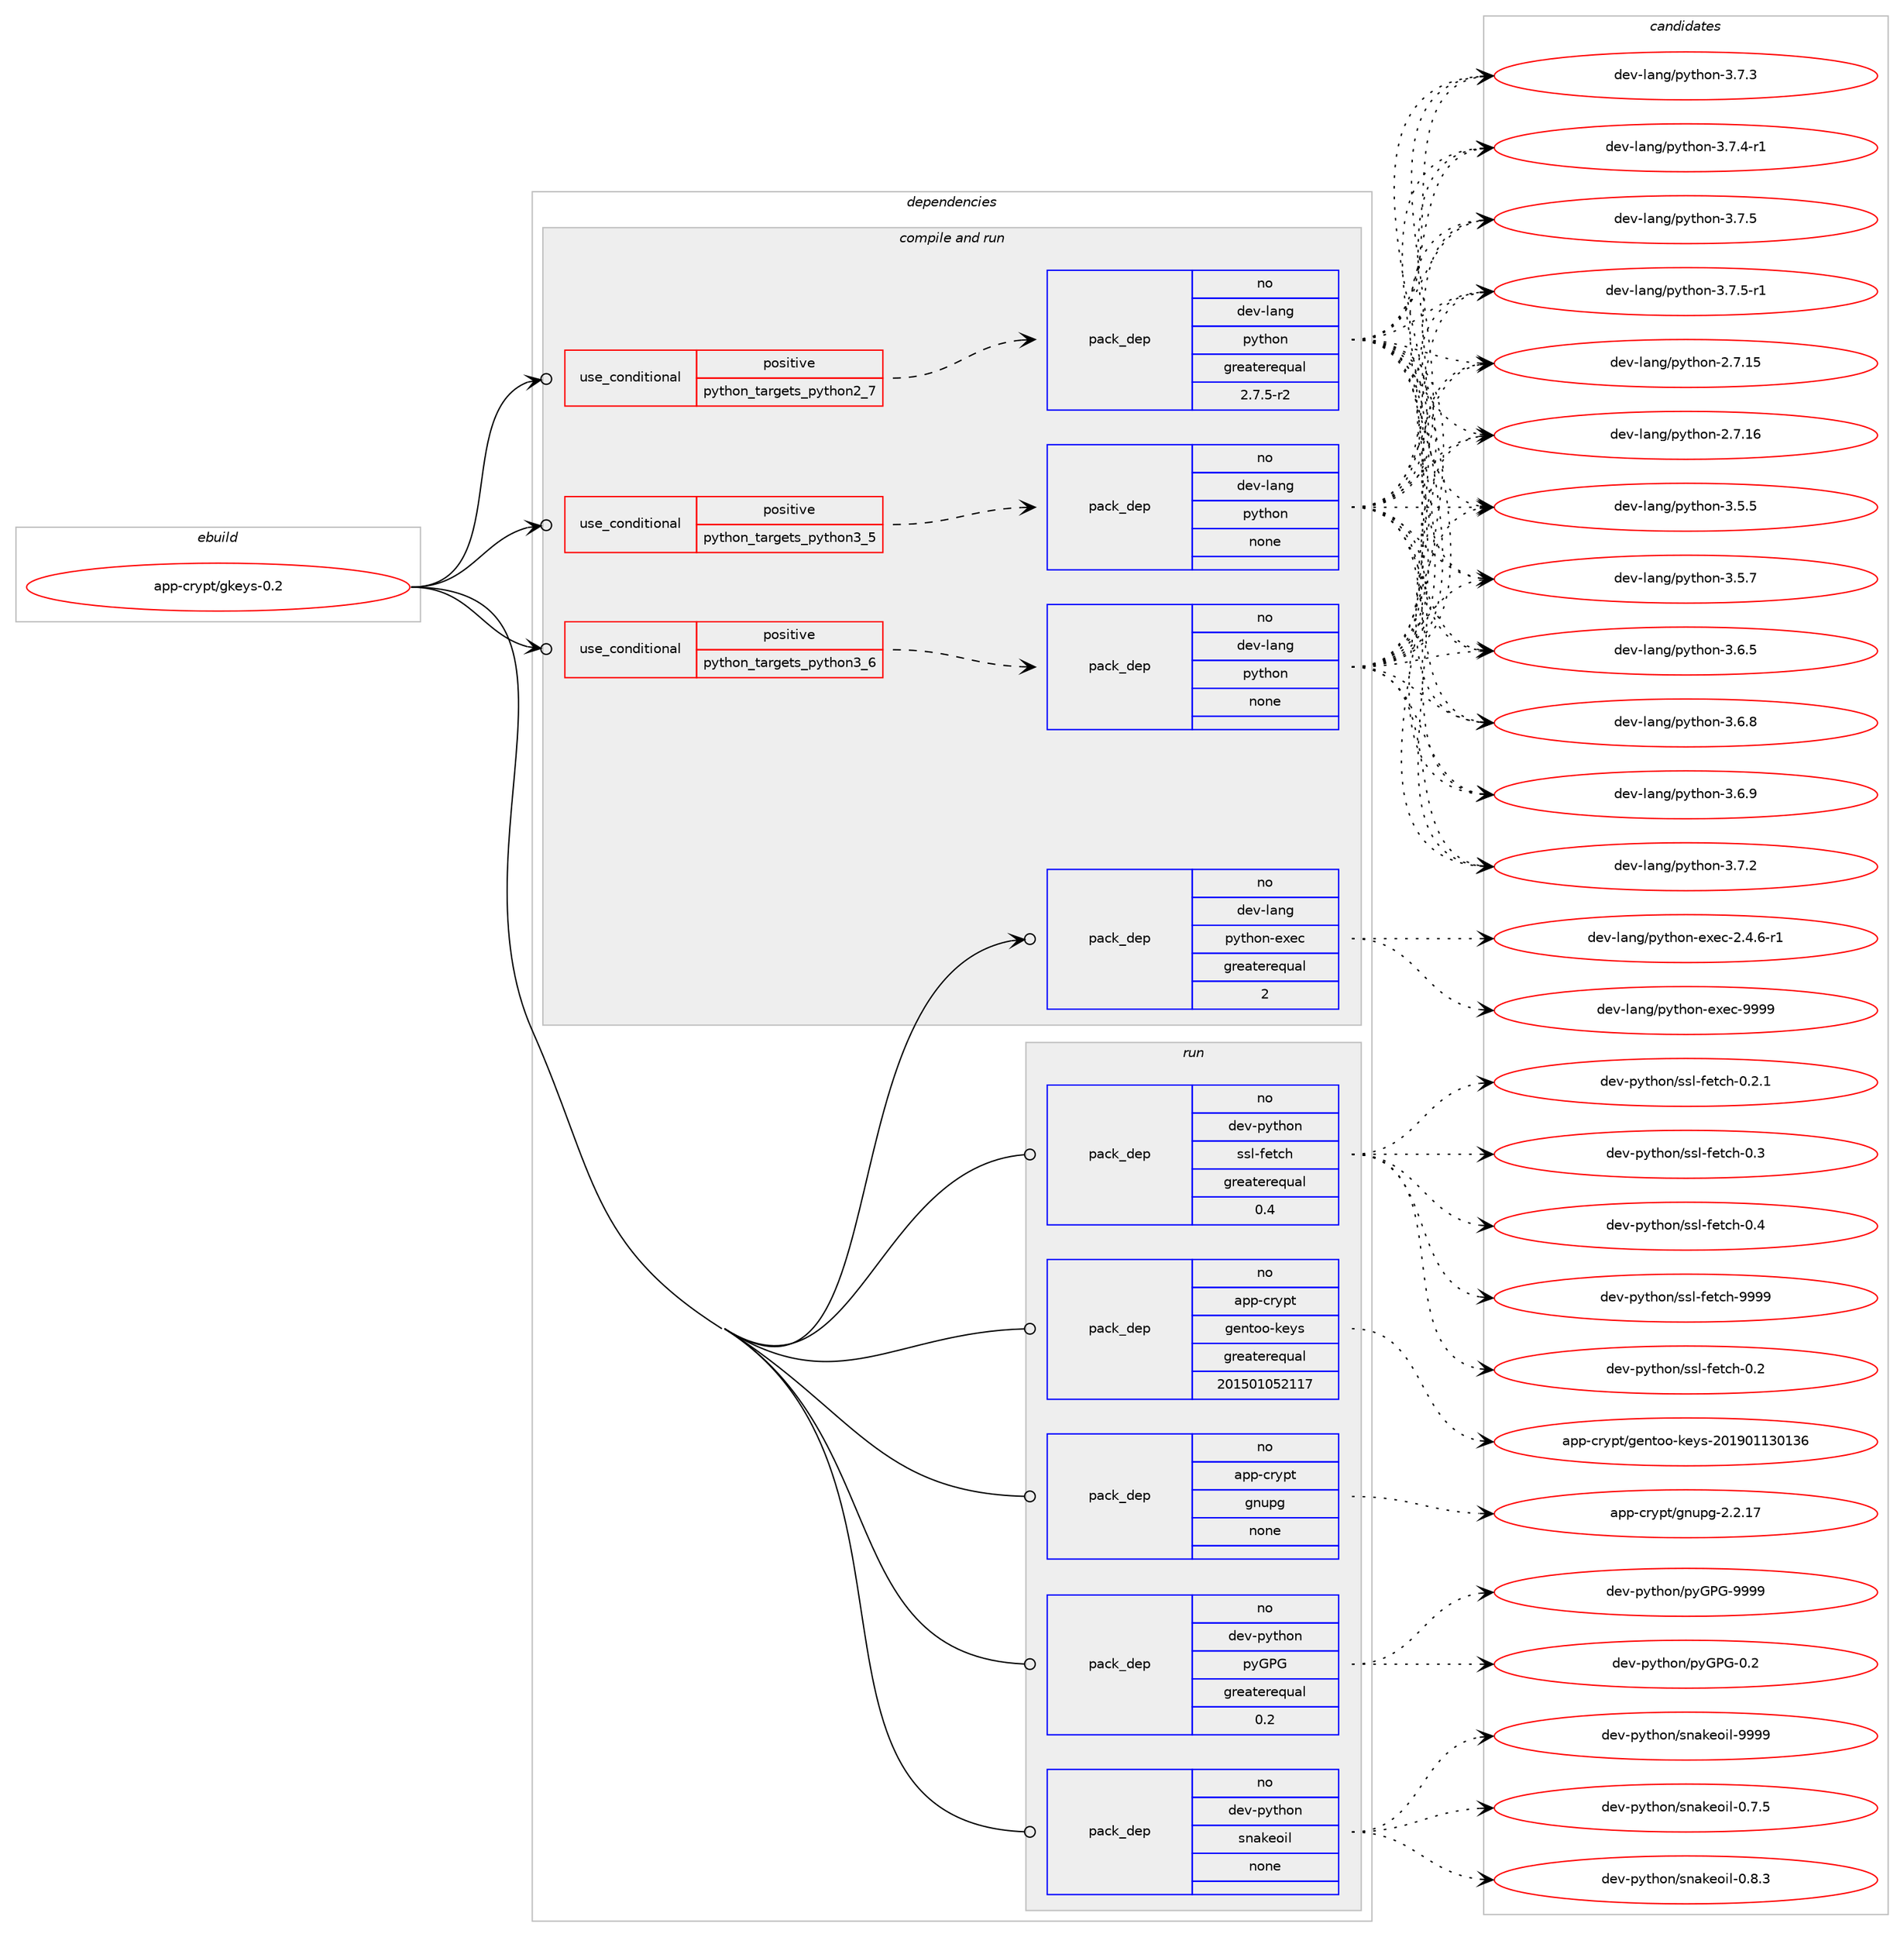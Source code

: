 digraph prolog {

# *************
# Graph options
# *************

newrank=true;
concentrate=true;
compound=true;
graph [rankdir=LR,fontname=Helvetica,fontsize=10,ranksep=1.5];#, ranksep=2.5, nodesep=0.2];
edge  [arrowhead=vee];
node  [fontname=Helvetica,fontsize=10];

# **********
# The ebuild
# **********

subgraph cluster_leftcol {
color=gray;
rank=same;
label=<<i>ebuild</i>>;
id [label="app-crypt/gkeys-0.2", color=red, width=4, href="../app-crypt/gkeys-0.2.svg"];
}

# ****************
# The dependencies
# ****************

subgraph cluster_midcol {
color=gray;
label=<<i>dependencies</i>>;
subgraph cluster_compile {
fillcolor="#eeeeee";
style=filled;
label=<<i>compile</i>>;
}
subgraph cluster_compileandrun {
fillcolor="#eeeeee";
style=filled;
label=<<i>compile and run</i>>;
subgraph cond113744 {
dependency476890 [label=<<TABLE BORDER="0" CELLBORDER="1" CELLSPACING="0" CELLPADDING="4"><TR><TD ROWSPAN="3" CELLPADDING="10">use_conditional</TD></TR><TR><TD>positive</TD></TR><TR><TD>python_targets_python2_7</TD></TR></TABLE>>, shape=none, color=red];
subgraph pack354484 {
dependency476891 [label=<<TABLE BORDER="0" CELLBORDER="1" CELLSPACING="0" CELLPADDING="4" WIDTH="220"><TR><TD ROWSPAN="6" CELLPADDING="30">pack_dep</TD></TR><TR><TD WIDTH="110">no</TD></TR><TR><TD>dev-lang</TD></TR><TR><TD>python</TD></TR><TR><TD>greaterequal</TD></TR><TR><TD>2.7.5-r2</TD></TR></TABLE>>, shape=none, color=blue];
}
dependency476890:e -> dependency476891:w [weight=20,style="dashed",arrowhead="vee"];
}
id:e -> dependency476890:w [weight=20,style="solid",arrowhead="odotvee"];
subgraph cond113745 {
dependency476892 [label=<<TABLE BORDER="0" CELLBORDER="1" CELLSPACING="0" CELLPADDING="4"><TR><TD ROWSPAN="3" CELLPADDING="10">use_conditional</TD></TR><TR><TD>positive</TD></TR><TR><TD>python_targets_python3_5</TD></TR></TABLE>>, shape=none, color=red];
subgraph pack354485 {
dependency476893 [label=<<TABLE BORDER="0" CELLBORDER="1" CELLSPACING="0" CELLPADDING="4" WIDTH="220"><TR><TD ROWSPAN="6" CELLPADDING="30">pack_dep</TD></TR><TR><TD WIDTH="110">no</TD></TR><TR><TD>dev-lang</TD></TR><TR><TD>python</TD></TR><TR><TD>none</TD></TR><TR><TD></TD></TR></TABLE>>, shape=none, color=blue];
}
dependency476892:e -> dependency476893:w [weight=20,style="dashed",arrowhead="vee"];
}
id:e -> dependency476892:w [weight=20,style="solid",arrowhead="odotvee"];
subgraph cond113746 {
dependency476894 [label=<<TABLE BORDER="0" CELLBORDER="1" CELLSPACING="0" CELLPADDING="4"><TR><TD ROWSPAN="3" CELLPADDING="10">use_conditional</TD></TR><TR><TD>positive</TD></TR><TR><TD>python_targets_python3_6</TD></TR></TABLE>>, shape=none, color=red];
subgraph pack354486 {
dependency476895 [label=<<TABLE BORDER="0" CELLBORDER="1" CELLSPACING="0" CELLPADDING="4" WIDTH="220"><TR><TD ROWSPAN="6" CELLPADDING="30">pack_dep</TD></TR><TR><TD WIDTH="110">no</TD></TR><TR><TD>dev-lang</TD></TR><TR><TD>python</TD></TR><TR><TD>none</TD></TR><TR><TD></TD></TR></TABLE>>, shape=none, color=blue];
}
dependency476894:e -> dependency476895:w [weight=20,style="dashed",arrowhead="vee"];
}
id:e -> dependency476894:w [weight=20,style="solid",arrowhead="odotvee"];
subgraph pack354487 {
dependency476896 [label=<<TABLE BORDER="0" CELLBORDER="1" CELLSPACING="0" CELLPADDING="4" WIDTH="220"><TR><TD ROWSPAN="6" CELLPADDING="30">pack_dep</TD></TR><TR><TD WIDTH="110">no</TD></TR><TR><TD>dev-lang</TD></TR><TR><TD>python-exec</TD></TR><TR><TD>greaterequal</TD></TR><TR><TD>2</TD></TR></TABLE>>, shape=none, color=blue];
}
id:e -> dependency476896:w [weight=20,style="solid",arrowhead="odotvee"];
}
subgraph cluster_run {
fillcolor="#eeeeee";
style=filled;
label=<<i>run</i>>;
subgraph pack354488 {
dependency476897 [label=<<TABLE BORDER="0" CELLBORDER="1" CELLSPACING="0" CELLPADDING="4" WIDTH="220"><TR><TD ROWSPAN="6" CELLPADDING="30">pack_dep</TD></TR><TR><TD WIDTH="110">no</TD></TR><TR><TD>app-crypt</TD></TR><TR><TD>gentoo-keys</TD></TR><TR><TD>greaterequal</TD></TR><TR><TD>201501052117</TD></TR></TABLE>>, shape=none, color=blue];
}
id:e -> dependency476897:w [weight=20,style="solid",arrowhead="odot"];
subgraph pack354489 {
dependency476898 [label=<<TABLE BORDER="0" CELLBORDER="1" CELLSPACING="0" CELLPADDING="4" WIDTH="220"><TR><TD ROWSPAN="6" CELLPADDING="30">pack_dep</TD></TR><TR><TD WIDTH="110">no</TD></TR><TR><TD>app-crypt</TD></TR><TR><TD>gnupg</TD></TR><TR><TD>none</TD></TR><TR><TD></TD></TR></TABLE>>, shape=none, color=blue];
}
id:e -> dependency476898:w [weight=20,style="solid",arrowhead="odot"];
subgraph pack354490 {
dependency476899 [label=<<TABLE BORDER="0" CELLBORDER="1" CELLSPACING="0" CELLPADDING="4" WIDTH="220"><TR><TD ROWSPAN="6" CELLPADDING="30">pack_dep</TD></TR><TR><TD WIDTH="110">no</TD></TR><TR><TD>dev-python</TD></TR><TR><TD>pyGPG</TD></TR><TR><TD>greaterequal</TD></TR><TR><TD>0.2</TD></TR></TABLE>>, shape=none, color=blue];
}
id:e -> dependency476899:w [weight=20,style="solid",arrowhead="odot"];
subgraph pack354491 {
dependency476900 [label=<<TABLE BORDER="0" CELLBORDER="1" CELLSPACING="0" CELLPADDING="4" WIDTH="220"><TR><TD ROWSPAN="6" CELLPADDING="30">pack_dep</TD></TR><TR><TD WIDTH="110">no</TD></TR><TR><TD>dev-python</TD></TR><TR><TD>snakeoil</TD></TR><TR><TD>none</TD></TR><TR><TD></TD></TR></TABLE>>, shape=none, color=blue];
}
id:e -> dependency476900:w [weight=20,style="solid",arrowhead="odot"];
subgraph pack354492 {
dependency476901 [label=<<TABLE BORDER="0" CELLBORDER="1" CELLSPACING="0" CELLPADDING="4" WIDTH="220"><TR><TD ROWSPAN="6" CELLPADDING="30">pack_dep</TD></TR><TR><TD WIDTH="110">no</TD></TR><TR><TD>dev-python</TD></TR><TR><TD>ssl-fetch</TD></TR><TR><TD>greaterequal</TD></TR><TR><TD>0.4</TD></TR></TABLE>>, shape=none, color=blue];
}
id:e -> dependency476901:w [weight=20,style="solid",arrowhead="odot"];
}
}

# **************
# The candidates
# **************

subgraph cluster_choices {
rank=same;
color=gray;
label=<<i>candidates</i>>;

subgraph choice354484 {
color=black;
nodesep=1;
choice10010111845108971101034711212111610411111045504655464953 [label="dev-lang/python-2.7.15", color=red, width=4,href="../dev-lang/python-2.7.15.svg"];
choice10010111845108971101034711212111610411111045504655464954 [label="dev-lang/python-2.7.16", color=red, width=4,href="../dev-lang/python-2.7.16.svg"];
choice100101118451089711010347112121116104111110455146534653 [label="dev-lang/python-3.5.5", color=red, width=4,href="../dev-lang/python-3.5.5.svg"];
choice100101118451089711010347112121116104111110455146534655 [label="dev-lang/python-3.5.7", color=red, width=4,href="../dev-lang/python-3.5.7.svg"];
choice100101118451089711010347112121116104111110455146544653 [label="dev-lang/python-3.6.5", color=red, width=4,href="../dev-lang/python-3.6.5.svg"];
choice100101118451089711010347112121116104111110455146544656 [label="dev-lang/python-3.6.8", color=red, width=4,href="../dev-lang/python-3.6.8.svg"];
choice100101118451089711010347112121116104111110455146544657 [label="dev-lang/python-3.6.9", color=red, width=4,href="../dev-lang/python-3.6.9.svg"];
choice100101118451089711010347112121116104111110455146554650 [label="dev-lang/python-3.7.2", color=red, width=4,href="../dev-lang/python-3.7.2.svg"];
choice100101118451089711010347112121116104111110455146554651 [label="dev-lang/python-3.7.3", color=red, width=4,href="../dev-lang/python-3.7.3.svg"];
choice1001011184510897110103471121211161041111104551465546524511449 [label="dev-lang/python-3.7.4-r1", color=red, width=4,href="../dev-lang/python-3.7.4-r1.svg"];
choice100101118451089711010347112121116104111110455146554653 [label="dev-lang/python-3.7.5", color=red, width=4,href="../dev-lang/python-3.7.5.svg"];
choice1001011184510897110103471121211161041111104551465546534511449 [label="dev-lang/python-3.7.5-r1", color=red, width=4,href="../dev-lang/python-3.7.5-r1.svg"];
dependency476891:e -> choice10010111845108971101034711212111610411111045504655464953:w [style=dotted,weight="100"];
dependency476891:e -> choice10010111845108971101034711212111610411111045504655464954:w [style=dotted,weight="100"];
dependency476891:e -> choice100101118451089711010347112121116104111110455146534653:w [style=dotted,weight="100"];
dependency476891:e -> choice100101118451089711010347112121116104111110455146534655:w [style=dotted,weight="100"];
dependency476891:e -> choice100101118451089711010347112121116104111110455146544653:w [style=dotted,weight="100"];
dependency476891:e -> choice100101118451089711010347112121116104111110455146544656:w [style=dotted,weight="100"];
dependency476891:e -> choice100101118451089711010347112121116104111110455146544657:w [style=dotted,weight="100"];
dependency476891:e -> choice100101118451089711010347112121116104111110455146554650:w [style=dotted,weight="100"];
dependency476891:e -> choice100101118451089711010347112121116104111110455146554651:w [style=dotted,weight="100"];
dependency476891:e -> choice1001011184510897110103471121211161041111104551465546524511449:w [style=dotted,weight="100"];
dependency476891:e -> choice100101118451089711010347112121116104111110455146554653:w [style=dotted,weight="100"];
dependency476891:e -> choice1001011184510897110103471121211161041111104551465546534511449:w [style=dotted,weight="100"];
}
subgraph choice354485 {
color=black;
nodesep=1;
choice10010111845108971101034711212111610411111045504655464953 [label="dev-lang/python-2.7.15", color=red, width=4,href="../dev-lang/python-2.7.15.svg"];
choice10010111845108971101034711212111610411111045504655464954 [label="dev-lang/python-2.7.16", color=red, width=4,href="../dev-lang/python-2.7.16.svg"];
choice100101118451089711010347112121116104111110455146534653 [label="dev-lang/python-3.5.5", color=red, width=4,href="../dev-lang/python-3.5.5.svg"];
choice100101118451089711010347112121116104111110455146534655 [label="dev-lang/python-3.5.7", color=red, width=4,href="../dev-lang/python-3.5.7.svg"];
choice100101118451089711010347112121116104111110455146544653 [label="dev-lang/python-3.6.5", color=red, width=4,href="../dev-lang/python-3.6.5.svg"];
choice100101118451089711010347112121116104111110455146544656 [label="dev-lang/python-3.6.8", color=red, width=4,href="../dev-lang/python-3.6.8.svg"];
choice100101118451089711010347112121116104111110455146544657 [label="dev-lang/python-3.6.9", color=red, width=4,href="../dev-lang/python-3.6.9.svg"];
choice100101118451089711010347112121116104111110455146554650 [label="dev-lang/python-3.7.2", color=red, width=4,href="../dev-lang/python-3.7.2.svg"];
choice100101118451089711010347112121116104111110455146554651 [label="dev-lang/python-3.7.3", color=red, width=4,href="../dev-lang/python-3.7.3.svg"];
choice1001011184510897110103471121211161041111104551465546524511449 [label="dev-lang/python-3.7.4-r1", color=red, width=4,href="../dev-lang/python-3.7.4-r1.svg"];
choice100101118451089711010347112121116104111110455146554653 [label="dev-lang/python-3.7.5", color=red, width=4,href="../dev-lang/python-3.7.5.svg"];
choice1001011184510897110103471121211161041111104551465546534511449 [label="dev-lang/python-3.7.5-r1", color=red, width=4,href="../dev-lang/python-3.7.5-r1.svg"];
dependency476893:e -> choice10010111845108971101034711212111610411111045504655464953:w [style=dotted,weight="100"];
dependency476893:e -> choice10010111845108971101034711212111610411111045504655464954:w [style=dotted,weight="100"];
dependency476893:e -> choice100101118451089711010347112121116104111110455146534653:w [style=dotted,weight="100"];
dependency476893:e -> choice100101118451089711010347112121116104111110455146534655:w [style=dotted,weight="100"];
dependency476893:e -> choice100101118451089711010347112121116104111110455146544653:w [style=dotted,weight="100"];
dependency476893:e -> choice100101118451089711010347112121116104111110455146544656:w [style=dotted,weight="100"];
dependency476893:e -> choice100101118451089711010347112121116104111110455146544657:w [style=dotted,weight="100"];
dependency476893:e -> choice100101118451089711010347112121116104111110455146554650:w [style=dotted,weight="100"];
dependency476893:e -> choice100101118451089711010347112121116104111110455146554651:w [style=dotted,weight="100"];
dependency476893:e -> choice1001011184510897110103471121211161041111104551465546524511449:w [style=dotted,weight="100"];
dependency476893:e -> choice100101118451089711010347112121116104111110455146554653:w [style=dotted,weight="100"];
dependency476893:e -> choice1001011184510897110103471121211161041111104551465546534511449:w [style=dotted,weight="100"];
}
subgraph choice354486 {
color=black;
nodesep=1;
choice10010111845108971101034711212111610411111045504655464953 [label="dev-lang/python-2.7.15", color=red, width=4,href="../dev-lang/python-2.7.15.svg"];
choice10010111845108971101034711212111610411111045504655464954 [label="dev-lang/python-2.7.16", color=red, width=4,href="../dev-lang/python-2.7.16.svg"];
choice100101118451089711010347112121116104111110455146534653 [label="dev-lang/python-3.5.5", color=red, width=4,href="../dev-lang/python-3.5.5.svg"];
choice100101118451089711010347112121116104111110455146534655 [label="dev-lang/python-3.5.7", color=red, width=4,href="../dev-lang/python-3.5.7.svg"];
choice100101118451089711010347112121116104111110455146544653 [label="dev-lang/python-3.6.5", color=red, width=4,href="../dev-lang/python-3.6.5.svg"];
choice100101118451089711010347112121116104111110455146544656 [label="dev-lang/python-3.6.8", color=red, width=4,href="../dev-lang/python-3.6.8.svg"];
choice100101118451089711010347112121116104111110455146544657 [label="dev-lang/python-3.6.9", color=red, width=4,href="../dev-lang/python-3.6.9.svg"];
choice100101118451089711010347112121116104111110455146554650 [label="dev-lang/python-3.7.2", color=red, width=4,href="../dev-lang/python-3.7.2.svg"];
choice100101118451089711010347112121116104111110455146554651 [label="dev-lang/python-3.7.3", color=red, width=4,href="../dev-lang/python-3.7.3.svg"];
choice1001011184510897110103471121211161041111104551465546524511449 [label="dev-lang/python-3.7.4-r1", color=red, width=4,href="../dev-lang/python-3.7.4-r1.svg"];
choice100101118451089711010347112121116104111110455146554653 [label="dev-lang/python-3.7.5", color=red, width=4,href="../dev-lang/python-3.7.5.svg"];
choice1001011184510897110103471121211161041111104551465546534511449 [label="dev-lang/python-3.7.5-r1", color=red, width=4,href="../dev-lang/python-3.7.5-r1.svg"];
dependency476895:e -> choice10010111845108971101034711212111610411111045504655464953:w [style=dotted,weight="100"];
dependency476895:e -> choice10010111845108971101034711212111610411111045504655464954:w [style=dotted,weight="100"];
dependency476895:e -> choice100101118451089711010347112121116104111110455146534653:w [style=dotted,weight="100"];
dependency476895:e -> choice100101118451089711010347112121116104111110455146534655:w [style=dotted,weight="100"];
dependency476895:e -> choice100101118451089711010347112121116104111110455146544653:w [style=dotted,weight="100"];
dependency476895:e -> choice100101118451089711010347112121116104111110455146544656:w [style=dotted,weight="100"];
dependency476895:e -> choice100101118451089711010347112121116104111110455146544657:w [style=dotted,weight="100"];
dependency476895:e -> choice100101118451089711010347112121116104111110455146554650:w [style=dotted,weight="100"];
dependency476895:e -> choice100101118451089711010347112121116104111110455146554651:w [style=dotted,weight="100"];
dependency476895:e -> choice1001011184510897110103471121211161041111104551465546524511449:w [style=dotted,weight="100"];
dependency476895:e -> choice100101118451089711010347112121116104111110455146554653:w [style=dotted,weight="100"];
dependency476895:e -> choice1001011184510897110103471121211161041111104551465546534511449:w [style=dotted,weight="100"];
}
subgraph choice354487 {
color=black;
nodesep=1;
choice10010111845108971101034711212111610411111045101120101994550465246544511449 [label="dev-lang/python-exec-2.4.6-r1", color=red, width=4,href="../dev-lang/python-exec-2.4.6-r1.svg"];
choice10010111845108971101034711212111610411111045101120101994557575757 [label="dev-lang/python-exec-9999", color=red, width=4,href="../dev-lang/python-exec-9999.svg"];
dependency476896:e -> choice10010111845108971101034711212111610411111045101120101994550465246544511449:w [style=dotted,weight="100"];
dependency476896:e -> choice10010111845108971101034711212111610411111045101120101994557575757:w [style=dotted,weight="100"];
}
subgraph choice354488 {
color=black;
nodesep=1;
choice971121124599114121112116471031011101161111114510710112111545504849574849495148495154 [label="app-crypt/gentoo-keys-201901130136", color=red, width=4,href="../app-crypt/gentoo-keys-201901130136.svg"];
dependency476897:e -> choice971121124599114121112116471031011101161111114510710112111545504849574849495148495154:w [style=dotted,weight="100"];
}
subgraph choice354489 {
color=black;
nodesep=1;
choice9711211245991141211121164710311011711210345504650464955 [label="app-crypt/gnupg-2.2.17", color=red, width=4,href="../app-crypt/gnupg-2.2.17.svg"];
dependency476898:e -> choice9711211245991141211121164710311011711210345504650464955:w [style=dotted,weight="100"];
}
subgraph choice354490 {
color=black;
nodesep=1;
choice100101118451121211161041111104711212171807145484650 [label="dev-python/pyGPG-0.2", color=red, width=4,href="../dev-python/pyGPG-0.2.svg"];
choice10010111845112121116104111110471121217180714557575757 [label="dev-python/pyGPG-9999", color=red, width=4,href="../dev-python/pyGPG-9999.svg"];
dependency476899:e -> choice100101118451121211161041111104711212171807145484650:w [style=dotted,weight="100"];
dependency476899:e -> choice10010111845112121116104111110471121217180714557575757:w [style=dotted,weight="100"];
}
subgraph choice354491 {
color=black;
nodesep=1;
choice100101118451121211161041111104711511097107101111105108454846554653 [label="dev-python/snakeoil-0.7.5", color=red, width=4,href="../dev-python/snakeoil-0.7.5.svg"];
choice100101118451121211161041111104711511097107101111105108454846564651 [label="dev-python/snakeoil-0.8.3", color=red, width=4,href="../dev-python/snakeoil-0.8.3.svg"];
choice1001011184511212111610411111047115110971071011111051084557575757 [label="dev-python/snakeoil-9999", color=red, width=4,href="../dev-python/snakeoil-9999.svg"];
dependency476900:e -> choice100101118451121211161041111104711511097107101111105108454846554653:w [style=dotted,weight="100"];
dependency476900:e -> choice100101118451121211161041111104711511097107101111105108454846564651:w [style=dotted,weight="100"];
dependency476900:e -> choice1001011184511212111610411111047115110971071011111051084557575757:w [style=dotted,weight="100"];
}
subgraph choice354492 {
color=black;
nodesep=1;
choice1001011184511212111610411111047115115108451021011169910445484650 [label="dev-python/ssl-fetch-0.2", color=red, width=4,href="../dev-python/ssl-fetch-0.2.svg"];
choice10010111845112121116104111110471151151084510210111699104454846504649 [label="dev-python/ssl-fetch-0.2.1", color=red, width=4,href="../dev-python/ssl-fetch-0.2.1.svg"];
choice1001011184511212111610411111047115115108451021011169910445484651 [label="dev-python/ssl-fetch-0.3", color=red, width=4,href="../dev-python/ssl-fetch-0.3.svg"];
choice1001011184511212111610411111047115115108451021011169910445484652 [label="dev-python/ssl-fetch-0.4", color=red, width=4,href="../dev-python/ssl-fetch-0.4.svg"];
choice100101118451121211161041111104711511510845102101116991044557575757 [label="dev-python/ssl-fetch-9999", color=red, width=4,href="../dev-python/ssl-fetch-9999.svg"];
dependency476901:e -> choice1001011184511212111610411111047115115108451021011169910445484650:w [style=dotted,weight="100"];
dependency476901:e -> choice10010111845112121116104111110471151151084510210111699104454846504649:w [style=dotted,weight="100"];
dependency476901:e -> choice1001011184511212111610411111047115115108451021011169910445484651:w [style=dotted,weight="100"];
dependency476901:e -> choice1001011184511212111610411111047115115108451021011169910445484652:w [style=dotted,weight="100"];
dependency476901:e -> choice100101118451121211161041111104711511510845102101116991044557575757:w [style=dotted,weight="100"];
}
}

}
